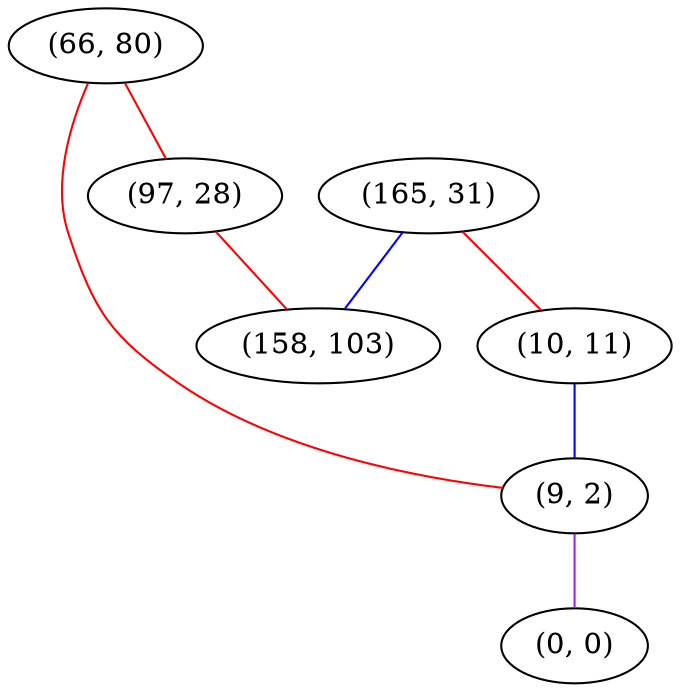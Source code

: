 graph "" {
"(66, 80)";
"(165, 31)";
"(10, 11)";
"(9, 2)";
"(0, 0)";
"(97, 28)";
"(158, 103)";
"(66, 80)" -- "(9, 2)"  [color=red, key=0, weight=1];
"(66, 80)" -- "(97, 28)"  [color=red, key=0, weight=1];
"(165, 31)" -- "(158, 103)"  [color=blue, key=0, weight=3];
"(165, 31)" -- "(10, 11)"  [color=red, key=0, weight=1];
"(10, 11)" -- "(9, 2)"  [color=blue, key=0, weight=3];
"(9, 2)" -- "(0, 0)"  [color=purple, key=0, weight=4];
"(97, 28)" -- "(158, 103)"  [color=red, key=0, weight=1];
}
